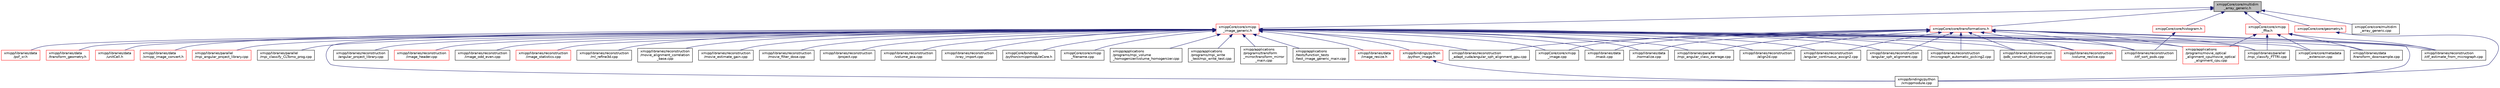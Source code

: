 digraph "xmippCore/core/multidim_array_generic.h"
{
  edge [fontname="Helvetica",fontsize="10",labelfontname="Helvetica",labelfontsize="10"];
  node [fontname="Helvetica",fontsize="10",shape=record];
  Node24 [label="xmippCore/core/multidim\l_array_generic.h",height=0.2,width=0.4,color="black", fillcolor="grey75", style="filled", fontcolor="black"];
  Node24 -> Node25 [dir="back",color="midnightblue",fontsize="10",style="solid",fontname="Helvetica"];
  Node25 [label="xmippCore/core/xmipp\l_image_generic.h",height=0.2,width=0.4,color="red", fillcolor="white", style="filled",URL="$xmipp__image__generic_8h.html"];
  Node25 -> Node26 [dir="back",color="midnightblue",fontsize="10",style="solid",fontname="Helvetica"];
  Node26 [label="xmipp/applications\l/programs/movie_optical\l_alignment_cpu/movie_optical\l_alignment_cpu.cpp",height=0.2,width=0.4,color="red", fillcolor="white", style="filled",URL="$movie__optical__alignment__cpu_8cpp.html"];
  Node25 -> Node28 [dir="back",color="midnightblue",fontsize="10",style="solid",fontname="Helvetica"];
  Node28 [label="xmipp/applications\l/programs/mpi_volume\l_homogenizer/volume_homogenizer.cpp",height=0.2,width=0.4,color="black", fillcolor="white", style="filled",URL="$volume__homogenizer_8cpp.html"];
  Node25 -> Node29 [dir="back",color="midnightblue",fontsize="10",style="solid",fontname="Helvetica"];
  Node29 [label="xmipp/applications\l/programs/mpi_write\l_test/mpi_write_test.cpp",height=0.2,width=0.4,color="black", fillcolor="white", style="filled",URL="$mpi__write__test_8cpp.html"];
  Node25 -> Node30 [dir="back",color="midnightblue",fontsize="10",style="solid",fontname="Helvetica"];
  Node30 [label="xmipp/applications\l/programs/transform\l_mirror/transform_mirror\l_main.cpp",height=0.2,width=0.4,color="black", fillcolor="white", style="filled",URL="$transform__mirror__main_8cpp.html"];
  Node25 -> Node31 [dir="back",color="midnightblue",fontsize="10",style="solid",fontname="Helvetica"];
  Node31 [label="xmipp/applications\l/tests/function_tests\l/test_image_generic_main.cpp",height=0.2,width=0.4,color="black", fillcolor="white", style="filled",URL="$test__image__generic__main_8cpp.html"];
  Node25 -> Node32 [dir="back",color="midnightblue",fontsize="10",style="solid",fontname="Helvetica"];
  Node32 [label="xmipp/bindings/python\l/python_image.h",height=0.2,width=0.4,color="red", fillcolor="white", style="filled",URL="$bindings_2python_2python__image_8h.html"];
  Node32 -> Node35 [dir="back",color="midnightblue",fontsize="10",style="solid",fontname="Helvetica"];
  Node35 [label="xmipp/bindings/python\l/xmippmodule.cpp",height=0.2,width=0.4,color="black", fillcolor="white", style="filled",URL="$xmippmodule_8cpp.html"];
  Node25 -> Node35 [dir="back",color="midnightblue",fontsize="10",style="solid",fontname="Helvetica"];
  Node25 -> Node36 [dir="back",color="midnightblue",fontsize="10",style="solid",fontname="Helvetica"];
  Node36 [label="xmipp/libraries/data\l/image_resize.h",height=0.2,width=0.4,color="red", fillcolor="white", style="filled",URL="$image__resize_8h.html"];
  Node25 -> Node40 [dir="back",color="midnightblue",fontsize="10",style="solid",fontname="Helvetica"];
  Node40 [label="xmipp/libraries/data\l/mask.cpp",height=0.2,width=0.4,color="black", fillcolor="white", style="filled",URL="$mask_8cpp.html"];
  Node25 -> Node41 [dir="back",color="midnightblue",fontsize="10",style="solid",fontname="Helvetica"];
  Node41 [label="xmipp/libraries/data\l/normalize.cpp",height=0.2,width=0.4,color="black", fillcolor="white", style="filled",URL="$normalize_8cpp.html"];
  Node25 -> Node42 [dir="back",color="midnightblue",fontsize="10",style="solid",fontname="Helvetica"];
  Node42 [label="xmipp/libraries/data\l/psf_xr.h",height=0.2,width=0.4,color="red", fillcolor="white", style="filled",URL="$psf__xr_8h.html"];
  Node25 -> Node58 [dir="back",color="midnightblue",fontsize="10",style="solid",fontname="Helvetica"];
  Node58 [label="xmipp/libraries/data\l/transform_downsample.cpp",height=0.2,width=0.4,color="black", fillcolor="white", style="filled",URL="$transform__downsample_8cpp.html"];
  Node25 -> Node59 [dir="back",color="midnightblue",fontsize="10",style="solid",fontname="Helvetica"];
  Node59 [label="xmipp/libraries/data\l/transform_geometry.h",height=0.2,width=0.4,color="red", fillcolor="white", style="filled",URL="$transform__geometry_8h.html"];
  Node25 -> Node63 [dir="back",color="midnightblue",fontsize="10",style="solid",fontname="Helvetica"];
  Node63 [label="xmipp/libraries/data\l/unitCell.h",height=0.2,width=0.4,color="red", fillcolor="white", style="filled",URL="$unitCell_8h.html"];
  Node25 -> Node67 [dir="back",color="midnightblue",fontsize="10",style="solid",fontname="Helvetica"];
  Node67 [label="xmipp/libraries/data\l/xmipp_image_convert.h",height=0.2,width=0.4,color="red", fillcolor="white", style="filled",URL="$xmipp__image__convert_8h.html"];
  Node25 -> Node72 [dir="back",color="midnightblue",fontsize="10",style="solid",fontname="Helvetica"];
  Node72 [label="xmipp/libraries/parallel\l/mpi_angular_class_average.cpp",height=0.2,width=0.4,color="black", fillcolor="white", style="filled",URL="$mpi__angular__class__average_8cpp.html"];
  Node25 -> Node73 [dir="back",color="midnightblue",fontsize="10",style="solid",fontname="Helvetica"];
  Node73 [label="xmipp/libraries/parallel\l/mpi_angular_project_library.cpp",height=0.2,width=0.4,color="red", fillcolor="white", style="filled",URL="$mpi__angular__project__library_8cpp.html"];
  Node25 -> Node75 [dir="back",color="midnightblue",fontsize="10",style="solid",fontname="Helvetica"];
  Node75 [label="xmipp/libraries/parallel\l/mpi_classify_CLTomo_prog.cpp",height=0.2,width=0.4,color="black", fillcolor="white", style="filled",URL="$mpi__classify__CLTomo__prog_8cpp.html"];
  Node25 -> Node76 [dir="back",color="midnightblue",fontsize="10",style="solid",fontname="Helvetica"];
  Node76 [label="xmipp/libraries/parallel\l/mpi_classify_FTTRI.cpp",height=0.2,width=0.4,color="black", fillcolor="white", style="filled",URL="$mpi__classify__FTTRI_8cpp.html"];
  Node25 -> Node77 [dir="back",color="midnightblue",fontsize="10",style="solid",fontname="Helvetica"];
  Node77 [label="xmipp/libraries/reconstruction\l/align2d.cpp",height=0.2,width=0.4,color="black", fillcolor="white", style="filled",URL="$align2d_8cpp.html"];
  Node25 -> Node78 [dir="back",color="midnightblue",fontsize="10",style="solid",fontname="Helvetica"];
  Node78 [label="xmipp/libraries/reconstruction\l/angular_continuous_assign2.cpp",height=0.2,width=0.4,color="black", fillcolor="white", style="filled",URL="$angular__continuous__assign2_8cpp.html"];
  Node25 -> Node79 [dir="back",color="midnightblue",fontsize="10",style="solid",fontname="Helvetica"];
  Node79 [label="xmipp/libraries/reconstruction\l/angular_project_library.cpp",height=0.2,width=0.4,color="black", fillcolor="white", style="filled",URL="$angular__project__library_8cpp.html"];
  Node25 -> Node80 [dir="back",color="midnightblue",fontsize="10",style="solid",fontname="Helvetica"];
  Node80 [label="xmipp/libraries/reconstruction\l/angular_sph_alignment.cpp",height=0.2,width=0.4,color="black", fillcolor="white", style="filled",URL="$angular__sph__alignment_8cpp.html"];
  Node25 -> Node81 [dir="back",color="midnightblue",fontsize="10",style="solid",fontname="Helvetica"];
  Node81 [label="xmipp/libraries/reconstruction\l/ctf_estimate_from_micrograph.cpp",height=0.2,width=0.4,color="black", fillcolor="white", style="filled",URL="$ctf__estimate__from__micrograph_8cpp.html"];
  Node25 -> Node82 [dir="back",color="midnightblue",fontsize="10",style="solid",fontname="Helvetica"];
  Node82 [label="xmipp/libraries/reconstruction\l/ctf_sort_psds.cpp",height=0.2,width=0.4,color="black", fillcolor="white", style="filled",URL="$ctf__sort__psds_8cpp.html"];
  Node25 -> Node83 [dir="back",color="midnightblue",fontsize="10",style="solid",fontname="Helvetica"];
  Node83 [label="xmipp/libraries/reconstruction\l/image_header.cpp",height=0.2,width=0.4,color="red", fillcolor="white", style="filled",URL="$image__header_8cpp.html"];
  Node25 -> Node85 [dir="back",color="midnightblue",fontsize="10",style="solid",fontname="Helvetica"];
  Node85 [label="xmipp/libraries/reconstruction\l/image_odd_even.cpp",height=0.2,width=0.4,color="black", fillcolor="white", style="filled",URL="$image__odd__even_8cpp.html"];
  Node25 -> Node86 [dir="back",color="midnightblue",fontsize="10",style="solid",fontname="Helvetica"];
  Node86 [label="xmipp/libraries/reconstruction\l/image_statistics.cpp",height=0.2,width=0.4,color="red", fillcolor="white", style="filled",URL="$image__statistics_8cpp.html"];
  Node25 -> Node88 [dir="back",color="midnightblue",fontsize="10",style="solid",fontname="Helvetica"];
  Node88 [label="xmipp/libraries/reconstruction\l/micrograph_automatic_picking2.cpp",height=0.2,width=0.4,color="black", fillcolor="white", style="filled",URL="$micrograph__automatic__picking2_8cpp.html"];
  Node25 -> Node89 [dir="back",color="midnightblue",fontsize="10",style="solid",fontname="Helvetica"];
  Node89 [label="xmipp/libraries/reconstruction\l/ml_refine3d.cpp",height=0.2,width=0.4,color="black", fillcolor="white", style="filled",URL="$ml__refine3d_8cpp.html"];
  Node25 -> Node90 [dir="back",color="midnightblue",fontsize="10",style="solid",fontname="Helvetica"];
  Node90 [label="xmipp/libraries/reconstruction\l/movie_alignment_correlation\l_base.cpp",height=0.2,width=0.4,color="black", fillcolor="white", style="filled",URL="$movie__alignment__correlation__base_8cpp.html"];
  Node25 -> Node91 [dir="back",color="midnightblue",fontsize="10",style="solid",fontname="Helvetica"];
  Node91 [label="xmipp/libraries/reconstruction\l/movie_estimate_gain.cpp",height=0.2,width=0.4,color="black", fillcolor="white", style="filled",URL="$movie__estimate__gain_8cpp.html"];
  Node25 -> Node92 [dir="back",color="midnightblue",fontsize="10",style="solid",fontname="Helvetica"];
  Node92 [label="xmipp/libraries/reconstruction\l/movie_filter_dose.cpp",height=0.2,width=0.4,color="black", fillcolor="white", style="filled",URL="$libraries_2reconstruction_2movie__filter__dose_8cpp.html"];
  Node25 -> Node93 [dir="back",color="midnightblue",fontsize="10",style="solid",fontname="Helvetica"];
  Node93 [label="xmipp/libraries/reconstruction\l/pdb_construct_dictionary.cpp",height=0.2,width=0.4,color="black", fillcolor="white", style="filled",URL="$pdb__construct__dictionary_8cpp.html"];
  Node25 -> Node94 [dir="back",color="midnightblue",fontsize="10",style="solid",fontname="Helvetica"];
  Node94 [label="xmipp/libraries/reconstruction\l/project.cpp",height=0.2,width=0.4,color="black", fillcolor="white", style="filled",URL="$project_8cpp.html"];
  Node25 -> Node95 [dir="back",color="midnightblue",fontsize="10",style="solid",fontname="Helvetica"];
  Node95 [label="xmipp/libraries/reconstruction\l/volume_pca.cpp",height=0.2,width=0.4,color="black", fillcolor="white", style="filled",URL="$volume__pca_8cpp.html"];
  Node25 -> Node96 [dir="back",color="midnightblue",fontsize="10",style="solid",fontname="Helvetica"];
  Node96 [label="xmipp/libraries/reconstruction\l/volume_reslice.cpp",height=0.2,width=0.4,color="red", fillcolor="white", style="filled",URL="$volume__reslice_8cpp.html"];
  Node25 -> Node98 [dir="back",color="midnightblue",fontsize="10",style="solid",fontname="Helvetica"];
  Node98 [label="xmipp/libraries/reconstruction\l/xray_import.cpp",height=0.2,width=0.4,color="black", fillcolor="white", style="filled",URL="$xray__import_8cpp.html"];
  Node25 -> Node99 [dir="back",color="midnightblue",fontsize="10",style="solid",fontname="Helvetica"];
  Node99 [label="xmipp/libraries/reconstruction\l_adapt_cuda/angular_sph_alignment_gpu.cpp",height=0.2,width=0.4,color="black", fillcolor="white", style="filled",URL="$angular__sph__alignment__gpu_8cpp.html"];
  Node25 -> Node100 [dir="back",color="midnightblue",fontsize="10",style="solid",fontname="Helvetica"];
  Node100 [label="xmippCore/bindings\l/python/xmippmoduleCore.h",height=0.2,width=0.4,color="black", fillcolor="white", style="filled",URL="$xmippmoduleCore_8h.html"];
  Node25 -> Node101 [dir="back",color="midnightblue",fontsize="10",style="solid",fontname="Helvetica"];
  Node101 [label="xmippCore/core/metadata\l_extension.cpp",height=0.2,width=0.4,color="black", fillcolor="white", style="filled",URL="$metadata__extension_8cpp.html"];
  Node25 -> Node102 [dir="back",color="midnightblue",fontsize="10",style="solid",fontname="Helvetica"];
  Node102 [label="xmippCore/core/xmipp\l_filename.cpp",height=0.2,width=0.4,color="black", fillcolor="white", style="filled",URL="$xmipp__filename_8cpp.html"];
  Node25 -> Node103 [dir="back",color="midnightblue",fontsize="10",style="solid",fontname="Helvetica"];
  Node103 [label="xmippCore/core/xmipp\l_image.cpp",height=0.2,width=0.4,color="black", fillcolor="white", style="filled",URL="$xmipp__image_8cpp.html"];
  Node24 -> Node116 [dir="back",color="midnightblue",fontsize="10",style="solid",fontname="Helvetica"];
  Node116 [label="xmippCore/core/transformations.h",height=0.2,width=0.4,color="red", fillcolor="white", style="filled",URL="$transformations_8h.html"];
  Node116 -> Node26 [dir="back",color="midnightblue",fontsize="10",style="solid",fontname="Helvetica"];
  Node116 -> Node35 [dir="back",color="midnightblue",fontsize="10",style="solid",fontname="Helvetica"];
  Node116 -> Node40 [dir="back",color="midnightblue",fontsize="10",style="solid",fontname="Helvetica"];
  Node116 -> Node41 [dir="back",color="midnightblue",fontsize="10",style="solid",fontname="Helvetica"];
  Node116 -> Node72 [dir="back",color="midnightblue",fontsize="10",style="solid",fontname="Helvetica"];
  Node116 -> Node76 [dir="back",color="midnightblue",fontsize="10",style="solid",fontname="Helvetica"];
  Node116 -> Node77 [dir="back",color="midnightblue",fontsize="10",style="solid",fontname="Helvetica"];
  Node116 -> Node78 [dir="back",color="midnightblue",fontsize="10",style="solid",fontname="Helvetica"];
  Node116 -> Node80 [dir="back",color="midnightblue",fontsize="10",style="solid",fontname="Helvetica"];
  Node116 -> Node81 [dir="back",color="midnightblue",fontsize="10",style="solid",fontname="Helvetica"];
  Node116 -> Node82 [dir="back",color="midnightblue",fontsize="10",style="solid",fontname="Helvetica"];
  Node116 -> Node88 [dir="back",color="midnightblue",fontsize="10",style="solid",fontname="Helvetica"];
  Node116 -> Node93 [dir="back",color="midnightblue",fontsize="10",style="solid",fontname="Helvetica"];
  Node116 -> Node96 [dir="back",color="midnightblue",fontsize="10",style="solid",fontname="Helvetica"];
  Node116 -> Node99 [dir="back",color="midnightblue",fontsize="10",style="solid",fontname="Helvetica"];
  Node116 -> Node103 [dir="back",color="midnightblue",fontsize="10",style="solid",fontname="Helvetica"];
  Node24 -> Node326 [dir="back",color="midnightblue",fontsize="10",style="solid",fontname="Helvetica"];
  Node326 [label="xmippCore/core/geometry.h",height=0.2,width=0.4,color="red", fillcolor="white", style="filled",URL="$geometry_8h.html"];
  Node326 -> Node35 [dir="back",color="midnightblue",fontsize="10",style="solid",fontname="Helvetica"];
  Node24 -> Node448 [dir="back",color="midnightblue",fontsize="10",style="solid",fontname="Helvetica"];
  Node448 [label="xmippCore/core/histogram.h",height=0.2,width=0.4,color="red", fillcolor="white", style="filled",URL="$histogram_8h.html"];
  Node448 -> Node82 [dir="back",color="midnightblue",fontsize="10",style="solid",fontname="Helvetica"];
  Node24 -> Node464 [dir="back",color="midnightblue",fontsize="10",style="solid",fontname="Helvetica"];
  Node464 [label="xmippCore/core/xmipp\l_fftw.h",height=0.2,width=0.4,color="red", fillcolor="white", style="filled",URL="$xmipp__fftw_8h.html"];
  Node464 -> Node26 [dir="back",color="midnightblue",fontsize="10",style="solid",fontname="Helvetica"];
  Node464 -> Node58 [dir="back",color="midnightblue",fontsize="10",style="solid",fontname="Helvetica"];
  Node464 -> Node76 [dir="back",color="midnightblue",fontsize="10",style="solid",fontname="Helvetica"];
  Node464 -> Node81 [dir="back",color="midnightblue",fontsize="10",style="solid",fontname="Helvetica"];
  Node464 -> Node101 [dir="back",color="midnightblue",fontsize="10",style="solid",fontname="Helvetica"];
  Node24 -> Node573 [dir="back",color="midnightblue",fontsize="10",style="solid",fontname="Helvetica"];
  Node573 [label="xmippCore/core/multidim\l_array_generic.cpp",height=0.2,width=0.4,color="black", fillcolor="white", style="filled",URL="$multidim__array__generic_8cpp.html"];
}
